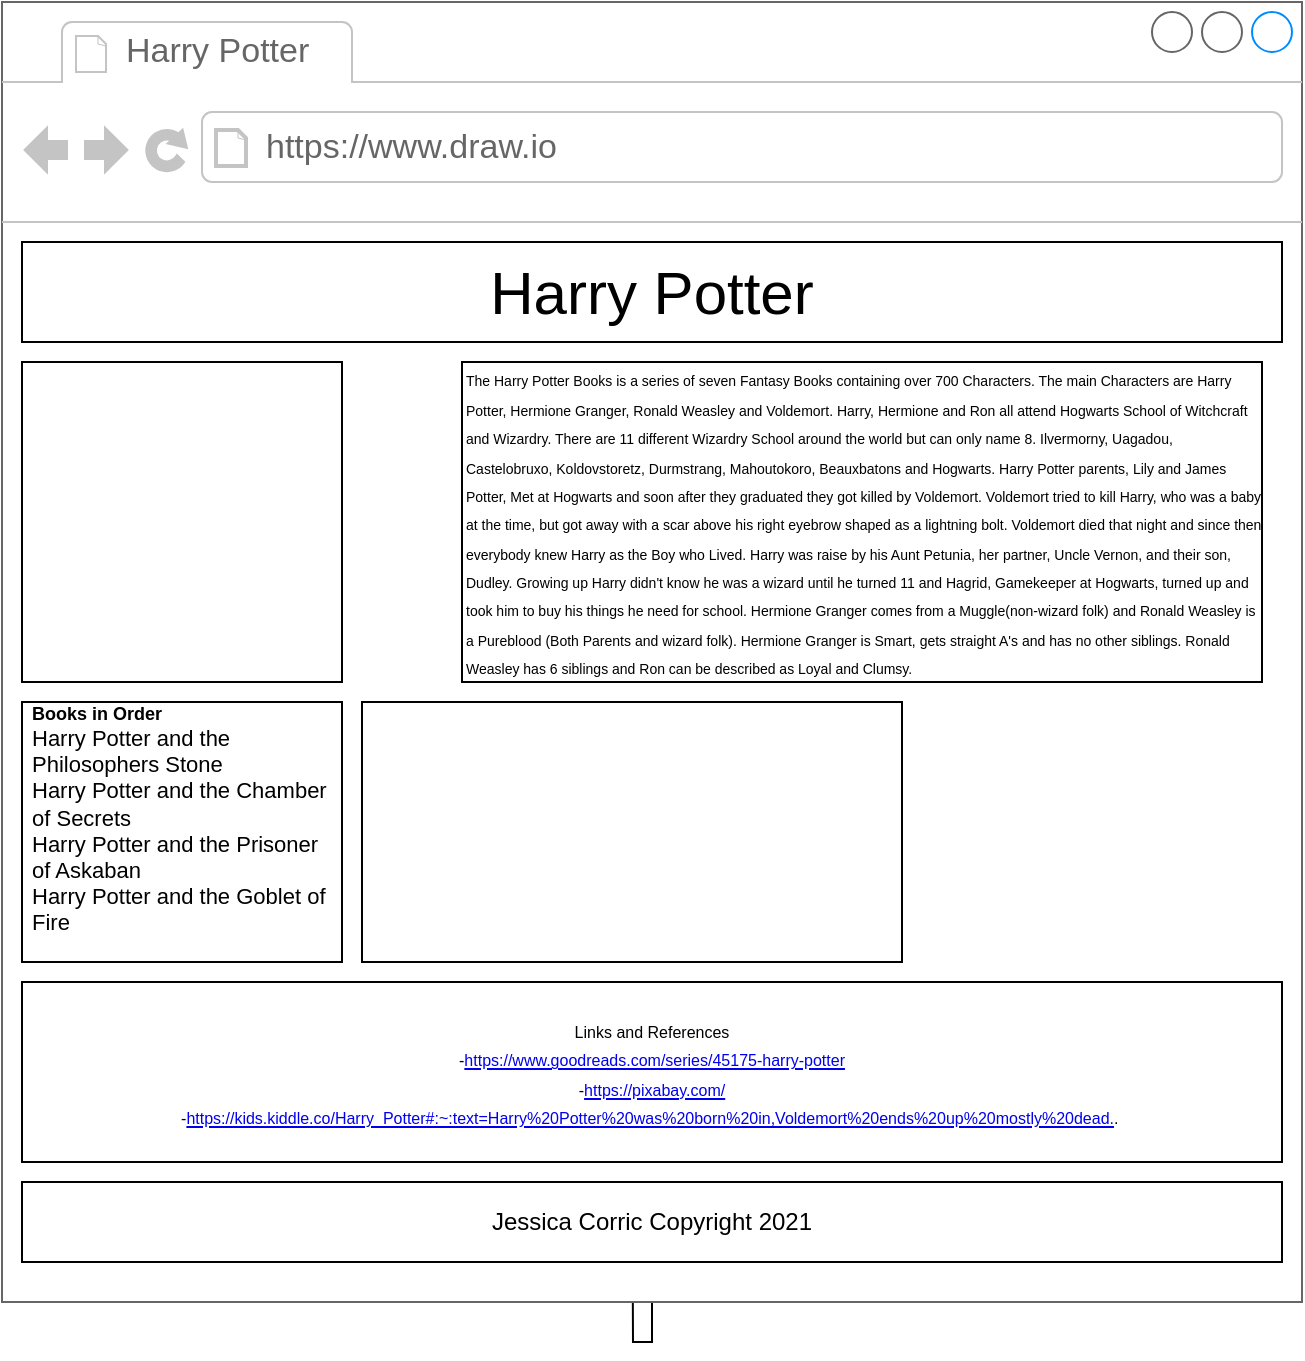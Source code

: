 <mxfile version="14.7.3" type="github">
  <diagram name="Page-1" id="f1b7ffb7-ca1e-a977-7cf5-a751b3c06c05">
    <mxGraphModel dx="1422" dy="794" grid="1" gridSize="10" guides="1" tooltips="1" connect="1" arrows="1" fold="1" page="1" pageScale="1" pageWidth="826" pageHeight="1169" background="#ffffff" math="0" shadow="0">
      <root>
        <mxCell id="0" />
        <mxCell id="1" parent="0" />
        <mxCell id="Sd2tZ3bKALMnqHNlc7l4-76" style="edgeStyle=orthogonalEdgeStyle;rounded=0;orthogonalLoop=1;jettySize=auto;html=1;" parent="1" source="Sd2tZ3bKALMnqHNlc7l4-61" edge="1">
          <mxGeometry relative="1" as="geometry">
            <mxPoint x="335" y="570" as="targetPoint" />
          </mxGeometry>
        </mxCell>
        <mxCell id="Sd2tZ3bKALMnqHNlc7l4-61" value="-" style="strokeWidth=1;shadow=0;dashed=0;align=center;html=1;shape=mxgraph.mockup.containers.browserWindow;rSize=0;strokeColor=#666666;strokeColor2=#008cff;strokeColor3=#c4c4c4;mainText=,;recursiveResize=0;" parent="1" vertex="1">
          <mxGeometry x="20" y="20" width="650" height="650" as="geometry" />
        </mxCell>
        <mxCell id="Sd2tZ3bKALMnqHNlc7l4-62" value="Harry Potter" style="strokeWidth=1;shadow=0;dashed=0;align=center;html=1;shape=mxgraph.mockup.containers.anchor;fontSize=17;fontColor=#666666;align=left;" parent="Sd2tZ3bKALMnqHNlc7l4-61" vertex="1">
          <mxGeometry x="60" y="12" width="110" height="26" as="geometry" />
        </mxCell>
        <mxCell id="Sd2tZ3bKALMnqHNlc7l4-63" value="https://www.draw.io" style="strokeWidth=1;shadow=0;dashed=0;align=center;html=1;shape=mxgraph.mockup.containers.anchor;rSize=0;fontSize=17;fontColor=#666666;align=left;" parent="Sd2tZ3bKALMnqHNlc7l4-61" vertex="1">
          <mxGeometry x="130" y="60" width="250" height="26" as="geometry" />
        </mxCell>
        <mxCell id="Sd2tZ3bKALMnqHNlc7l4-69" value="&lt;font style=&quot;font-size: 30px ; line-height: 120%&quot;&gt;Harry Potter&lt;/font&gt;" style="text;html=1;align=center;verticalAlign=middle;whiteSpace=wrap;rounded=0;shadow=0;sketch=0;glass=0;strokeColor=#000000;fillColor=#ffffff;" parent="Sd2tZ3bKALMnqHNlc7l4-61" vertex="1">
          <mxGeometry x="10" y="120" width="630" height="50" as="geometry" />
        </mxCell>
        <mxCell id="Sd2tZ3bKALMnqHNlc7l4-70" value="" style="whiteSpace=wrap;html=1;aspect=fixed;shadow=0;glass=0;sketch=0;strokeColor=#000000;" parent="Sd2tZ3bKALMnqHNlc7l4-61" vertex="1">
          <mxGeometry x="10" y="180" width="160" height="160" as="geometry" />
        </mxCell>
        <mxCell id="Sd2tZ3bKALMnqHNlc7l4-71" value="" style="rounded=0;whiteSpace=wrap;html=1;shadow=0;glass=0;sketch=0;strokeColor=#000000;fillColor=#ffffff;" parent="Sd2tZ3bKALMnqHNlc7l4-61" vertex="1">
          <mxGeometry x="10" y="350" width="160" height="130" as="geometry" />
        </mxCell>
        <mxCell id="Sd2tZ3bKALMnqHNlc7l4-72" value="&lt;font style=&quot;line-height: 20% ; font-size: 7px&quot;&gt;The Harry Potter Books is a series of seven Fantasy Books containing over 700 Characters. The main Characters are Harry Potter, Hermione Granger, Ronald Weasley and Voldemort. Harry, Hermione and Ron all attend Hogwarts School of Witchcraft and Wizardry. There are 11 different Wizardry School around the world but can only name 8. Ilvermorny, Uagadou, Castelobruxo, Koldovstoretz, Durmstrang, Mahoutokoro, Beauxbatons and Hogwarts. Harry Potter parents, Lily and James Potter, Met at Hogwarts and soon after they graduated they got killed by Voldemort. Voldemort tried to kill Harry, who was a baby at the time, but got away with a scar above his right eyebrow shaped as a lightning bolt. Voldemort died that night and since then everybody knew Harry as the Boy who Lived. Harry was raise by his Aunt Petunia, her partner, Uncle Vernon, and their son, Dudley. Growing up Harry didn&#39;t know he was a wizard until he turned 11 and Hagrid, Gamekeeper at Hogwarts, turned up and took him to buy his things he need for school. Hermione Granger comes from a Muggle(non-wizard folk) and Ronald Weasley is a Pureblood (Both Parents and wizard folk). Hermione Granger is Smart, gets straight A&#39;s and has no other siblings. Ronald Weasley has 6 siblings and Ron can be described as Loyal and Clumsy.&lt;/font&gt;" style="rounded=0;whiteSpace=wrap;html=1;shadow=0;glass=0;sketch=0;strokeColor=#000000;fillColor=#ffffff;align=left;" parent="Sd2tZ3bKALMnqHNlc7l4-61" vertex="1">
          <mxGeometry x="230" y="180" width="400" height="160" as="geometry" />
        </mxCell>
        <mxCell id="Sd2tZ3bKALMnqHNlc7l4-73" value="" style="rounded=0;whiteSpace=wrap;html=1;shadow=0;glass=0;sketch=0;strokeColor=#000000;fillColor=#ffffff;" parent="Sd2tZ3bKALMnqHNlc7l4-61" vertex="1">
          <mxGeometry x="180" y="350" width="270" height="130" as="geometry" />
        </mxCell>
        <mxCell id="Sd2tZ3bKALMnqHNlc7l4-75" value="" style="rounded=0;whiteSpace=wrap;html=1;shadow=0;glass=0;sketch=0;strokeColor=#000000;fillColor=#ffffff;" parent="Sd2tZ3bKALMnqHNlc7l4-61" vertex="1">
          <mxGeometry x="10" y="490" width="630" height="90" as="geometry" />
        </mxCell>
        <mxCell id="Sd2tZ3bKALMnqHNlc7l4-77" value="" style="rounded=0;whiteSpace=wrap;html=1;shadow=0;glass=0;sketch=0;strokeColor=#000000;fillColor=#ffffff;" parent="Sd2tZ3bKALMnqHNlc7l4-61" vertex="1">
          <mxGeometry x="10" y="590" width="630" height="40" as="geometry" />
        </mxCell>
        <mxCell id="Sd2tZ3bKALMnqHNlc7l4-82" value="&lt;font style=&quot;font-size: 8px&quot;&gt;Links and References&lt;br&gt;-&lt;a href=&quot;https://www.goodreads.com/series/45175-harry-potter&quot;&gt;https://www.goodreads.com/series/45175-harry-potter&lt;/a&gt;&lt;br&gt;-&lt;a href=&quot;https://pixabay.com/&quot;&gt;https://pixabay.com/&lt;/a&gt;&lt;br&gt;-&lt;a href=&quot;https://kids.kiddle.co/Harry_Potter#:~:text=Harry%20Potter%20was%20born%20in,Voldemort%20ends%20up%20mostly%20dead.&quot;&gt;https://kids.kiddle.co/Harry_Potter#:~:text=Harry%20Potter%20was%20born%20in,Voldemort%20ends%20up%20mostly%20dead.&lt;/a&gt;.&amp;nbsp;&lt;/font&gt;" style="text;html=1;strokeColor=none;fillColor=none;align=center;verticalAlign=middle;whiteSpace=wrap;rounded=0;shadow=0;glass=0;sketch=0;" parent="Sd2tZ3bKALMnqHNlc7l4-61" vertex="1">
          <mxGeometry x="10" y="490" width="630" height="90" as="geometry" />
        </mxCell>
        <mxCell id="Sd2tZ3bKALMnqHNlc7l4-83" value="Jessica Corric Copyright 2021" style="text;html=1;strokeColor=none;fillColor=none;align=center;verticalAlign=middle;whiteSpace=wrap;rounded=0;shadow=0;glass=0;sketch=0;" parent="Sd2tZ3bKALMnqHNlc7l4-61" vertex="1">
          <mxGeometry x="10" y="590" width="630" height="40" as="geometry" />
        </mxCell>
        <mxCell id="Sd2tZ3bKALMnqHNlc7l4-84" value="" style="shape=image;verticalLabelPosition=bottom;labelBackgroundColor=#ffffff;verticalAlign=top;aspect=fixed;imageAspect=0;image=https://cdn.pixabay.com/photo/2017/06/15/08/35/hogwarts-2404481_960_720.jpg;" parent="Sd2tZ3bKALMnqHNlc7l4-61" vertex="1">
          <mxGeometry x="10" y="180" width="213.33" height="160" as="geometry" />
        </mxCell>
        <mxCell id="dXdSei8Osimg1exBgEQ5-3" value="&lt;h1 style=&quot;font-size: 9px ; line-height: 0%&quot;&gt;Books in Order&lt;/h1&gt;&lt;div style=&quot;font-size: 11px&quot;&gt;&lt;font style=&quot;font-size: 11px&quot;&gt;Harry Potter and the Philosophers Stone&lt;/font&gt;&lt;/div&gt;&lt;div style=&quot;font-size: 11px&quot;&gt;&lt;font style=&quot;font-size: 11px&quot;&gt;Harry Potter and the Chamber of Secrets&lt;/font&gt;&lt;/div&gt;&lt;div style=&quot;font-size: 11px&quot;&gt;&lt;font style=&quot;font-size: 11px&quot;&gt;Harry Potter and the Prisoner of Askaban&lt;/font&gt;&lt;/div&gt;&lt;div style=&quot;font-size: 11px&quot;&gt;&lt;font style=&quot;font-size: 11px&quot;&gt;Harry Potter and the Goblet of Fire&lt;/font&gt;&lt;/div&gt;&lt;div style=&quot;font-size: 11px&quot;&gt;&lt;br&gt;&lt;/div&gt;" style="text;html=1;strokeColor=none;fillColor=none;spacing=5;spacingTop=-20;whiteSpace=wrap;overflow=hidden;rounded=0;" parent="Sd2tZ3bKALMnqHNlc7l4-61" vertex="1">
          <mxGeometry x="10" y="360" width="160" height="120" as="geometry" />
        </mxCell>
        <mxCell id="Sd2tZ3bKALMnqHNlc7l4-87" value="" style="shape=image;verticalLabelPosition=bottom;labelBackgroundColor=#ffffff;verticalAlign=top;aspect=fixed;imageAspect=0;image=https://cdn.pixabay.com/photo/2016/09/02/22/59/harry-potter-1640521_960_720.jpg;" parent="Sd2tZ3bKALMnqHNlc7l4-61" vertex="1">
          <mxGeometry x="453.26" y="350" width="186.74" height="130" as="geometry" />
        </mxCell>
      </root>
    </mxGraphModel>
  </diagram>
</mxfile>

